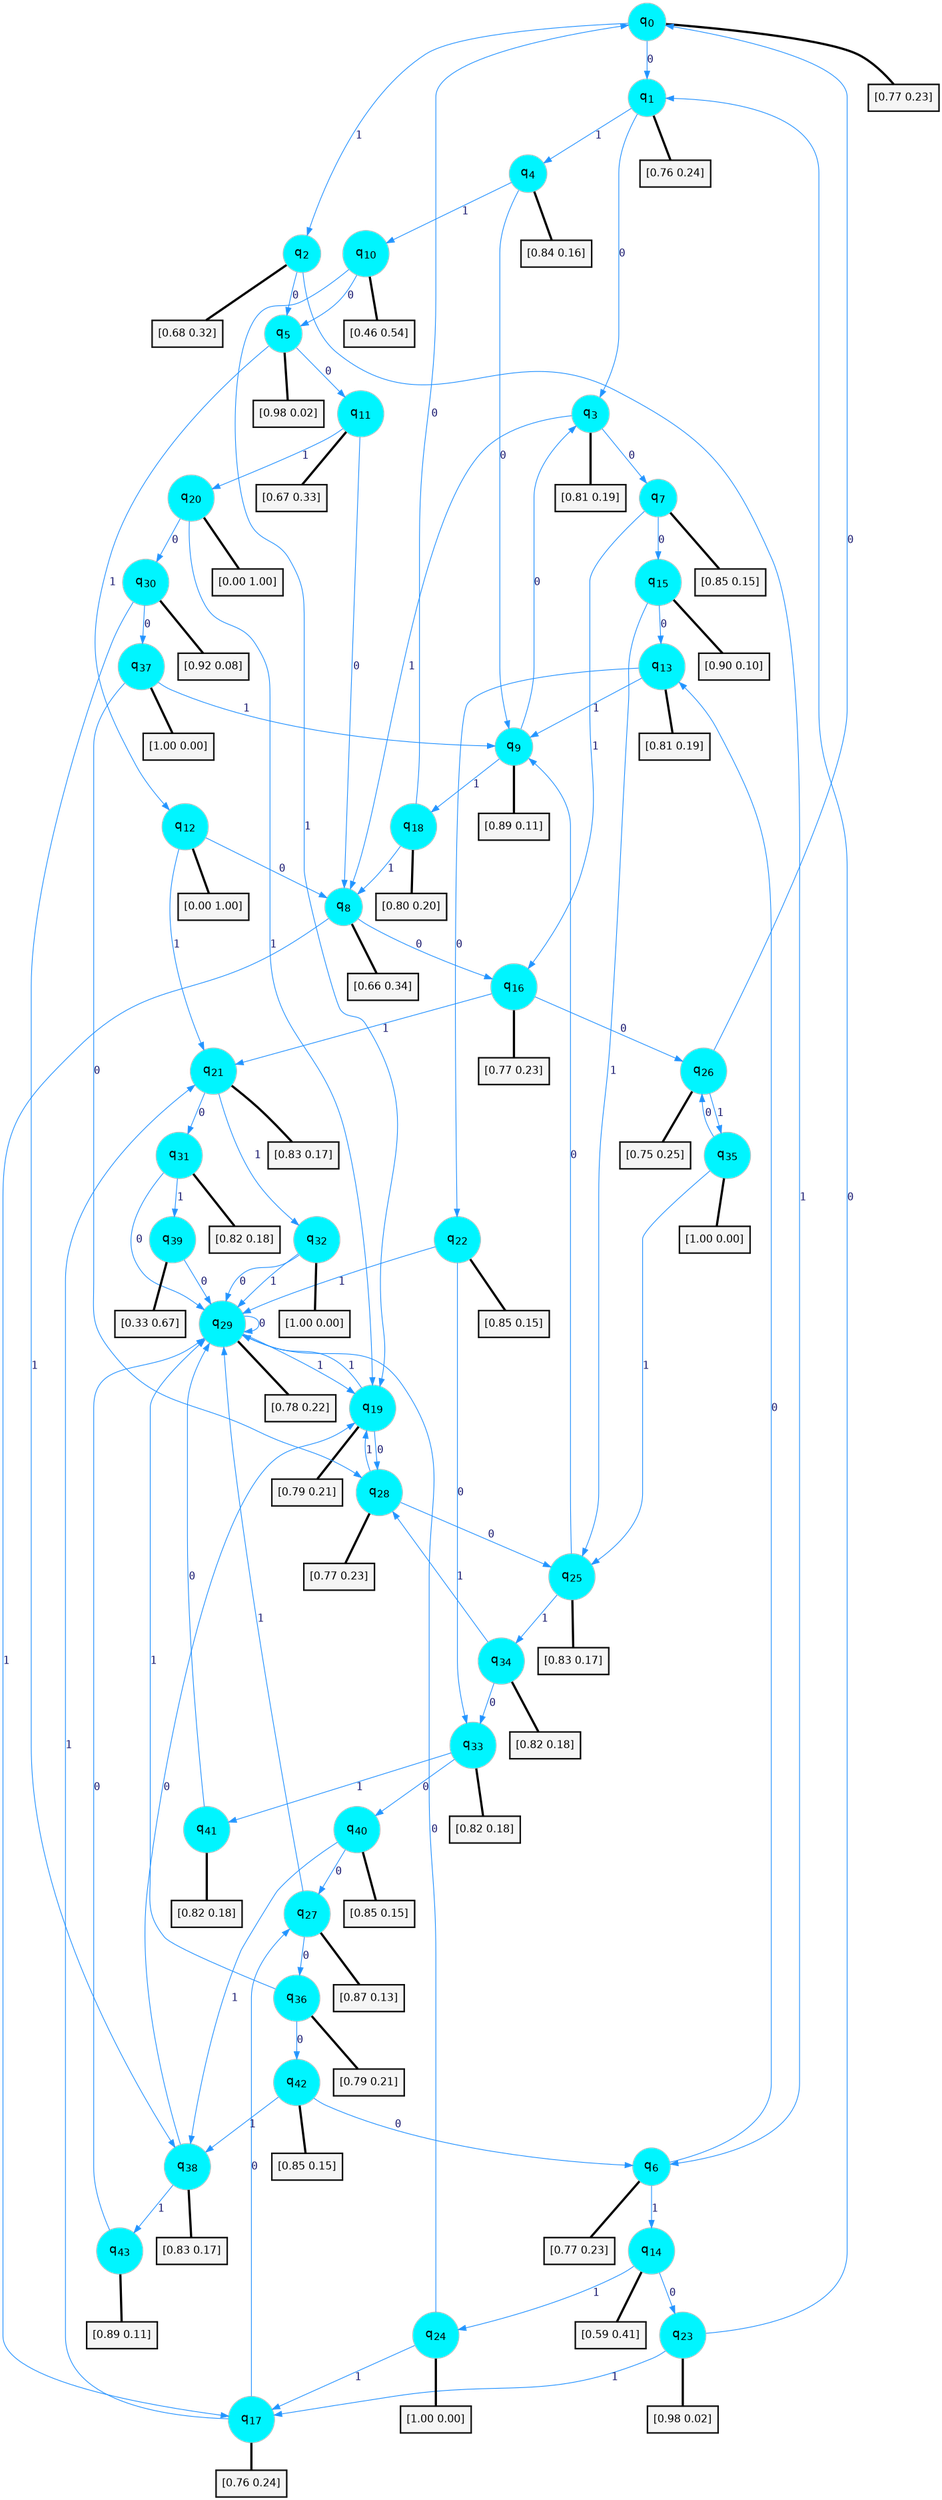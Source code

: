 digraph G {
graph [
bgcolor=transparent, dpi=300, rankdir=TD, size="40,25"];
node [
color=gray, fillcolor=turquoise1, fontcolor=black, fontname=Helvetica, fontsize=16, fontweight=bold, shape=circle, style=filled];
edge [
arrowsize=1, color=dodgerblue1, fontcolor=midnightblue, fontname=courier, fontweight=bold, penwidth=1, style=solid, weight=20];
0[label=<q<SUB>0</SUB>>];
1[label=<q<SUB>1</SUB>>];
2[label=<q<SUB>2</SUB>>];
3[label=<q<SUB>3</SUB>>];
4[label=<q<SUB>4</SUB>>];
5[label=<q<SUB>5</SUB>>];
6[label=<q<SUB>6</SUB>>];
7[label=<q<SUB>7</SUB>>];
8[label=<q<SUB>8</SUB>>];
9[label=<q<SUB>9</SUB>>];
10[label=<q<SUB>10</SUB>>];
11[label=<q<SUB>11</SUB>>];
12[label=<q<SUB>12</SUB>>];
13[label=<q<SUB>13</SUB>>];
14[label=<q<SUB>14</SUB>>];
15[label=<q<SUB>15</SUB>>];
16[label=<q<SUB>16</SUB>>];
17[label=<q<SUB>17</SUB>>];
18[label=<q<SUB>18</SUB>>];
19[label=<q<SUB>19</SUB>>];
20[label=<q<SUB>20</SUB>>];
21[label=<q<SUB>21</SUB>>];
22[label=<q<SUB>22</SUB>>];
23[label=<q<SUB>23</SUB>>];
24[label=<q<SUB>24</SUB>>];
25[label=<q<SUB>25</SUB>>];
26[label=<q<SUB>26</SUB>>];
27[label=<q<SUB>27</SUB>>];
28[label=<q<SUB>28</SUB>>];
29[label=<q<SUB>29</SUB>>];
30[label=<q<SUB>30</SUB>>];
31[label=<q<SUB>31</SUB>>];
32[label=<q<SUB>32</SUB>>];
33[label=<q<SUB>33</SUB>>];
34[label=<q<SUB>34</SUB>>];
35[label=<q<SUB>35</SUB>>];
36[label=<q<SUB>36</SUB>>];
37[label=<q<SUB>37</SUB>>];
38[label=<q<SUB>38</SUB>>];
39[label=<q<SUB>39</SUB>>];
40[label=<q<SUB>40</SUB>>];
41[label=<q<SUB>41</SUB>>];
42[label=<q<SUB>42</SUB>>];
43[label=<q<SUB>43</SUB>>];
44[label="[0.77 0.23]", shape=box,fontcolor=black, fontname=Helvetica, fontsize=14, penwidth=2, fillcolor=whitesmoke,color=black];
45[label="[0.76 0.24]", shape=box,fontcolor=black, fontname=Helvetica, fontsize=14, penwidth=2, fillcolor=whitesmoke,color=black];
46[label="[0.68 0.32]", shape=box,fontcolor=black, fontname=Helvetica, fontsize=14, penwidth=2, fillcolor=whitesmoke,color=black];
47[label="[0.81 0.19]", shape=box,fontcolor=black, fontname=Helvetica, fontsize=14, penwidth=2, fillcolor=whitesmoke,color=black];
48[label="[0.84 0.16]", shape=box,fontcolor=black, fontname=Helvetica, fontsize=14, penwidth=2, fillcolor=whitesmoke,color=black];
49[label="[0.98 0.02]", shape=box,fontcolor=black, fontname=Helvetica, fontsize=14, penwidth=2, fillcolor=whitesmoke,color=black];
50[label="[0.77 0.23]", shape=box,fontcolor=black, fontname=Helvetica, fontsize=14, penwidth=2, fillcolor=whitesmoke,color=black];
51[label="[0.85 0.15]", shape=box,fontcolor=black, fontname=Helvetica, fontsize=14, penwidth=2, fillcolor=whitesmoke,color=black];
52[label="[0.66 0.34]", shape=box,fontcolor=black, fontname=Helvetica, fontsize=14, penwidth=2, fillcolor=whitesmoke,color=black];
53[label="[0.89 0.11]", shape=box,fontcolor=black, fontname=Helvetica, fontsize=14, penwidth=2, fillcolor=whitesmoke,color=black];
54[label="[0.46 0.54]", shape=box,fontcolor=black, fontname=Helvetica, fontsize=14, penwidth=2, fillcolor=whitesmoke,color=black];
55[label="[0.67 0.33]", shape=box,fontcolor=black, fontname=Helvetica, fontsize=14, penwidth=2, fillcolor=whitesmoke,color=black];
56[label="[0.00 1.00]", shape=box,fontcolor=black, fontname=Helvetica, fontsize=14, penwidth=2, fillcolor=whitesmoke,color=black];
57[label="[0.81 0.19]", shape=box,fontcolor=black, fontname=Helvetica, fontsize=14, penwidth=2, fillcolor=whitesmoke,color=black];
58[label="[0.59 0.41]", shape=box,fontcolor=black, fontname=Helvetica, fontsize=14, penwidth=2, fillcolor=whitesmoke,color=black];
59[label="[0.90 0.10]", shape=box,fontcolor=black, fontname=Helvetica, fontsize=14, penwidth=2, fillcolor=whitesmoke,color=black];
60[label="[0.77 0.23]", shape=box,fontcolor=black, fontname=Helvetica, fontsize=14, penwidth=2, fillcolor=whitesmoke,color=black];
61[label="[0.76 0.24]", shape=box,fontcolor=black, fontname=Helvetica, fontsize=14, penwidth=2, fillcolor=whitesmoke,color=black];
62[label="[0.80 0.20]", shape=box,fontcolor=black, fontname=Helvetica, fontsize=14, penwidth=2, fillcolor=whitesmoke,color=black];
63[label="[0.79 0.21]", shape=box,fontcolor=black, fontname=Helvetica, fontsize=14, penwidth=2, fillcolor=whitesmoke,color=black];
64[label="[0.00 1.00]", shape=box,fontcolor=black, fontname=Helvetica, fontsize=14, penwidth=2, fillcolor=whitesmoke,color=black];
65[label="[0.83 0.17]", shape=box,fontcolor=black, fontname=Helvetica, fontsize=14, penwidth=2, fillcolor=whitesmoke,color=black];
66[label="[0.85 0.15]", shape=box,fontcolor=black, fontname=Helvetica, fontsize=14, penwidth=2, fillcolor=whitesmoke,color=black];
67[label="[0.98 0.02]", shape=box,fontcolor=black, fontname=Helvetica, fontsize=14, penwidth=2, fillcolor=whitesmoke,color=black];
68[label="[1.00 0.00]", shape=box,fontcolor=black, fontname=Helvetica, fontsize=14, penwidth=2, fillcolor=whitesmoke,color=black];
69[label="[0.83 0.17]", shape=box,fontcolor=black, fontname=Helvetica, fontsize=14, penwidth=2, fillcolor=whitesmoke,color=black];
70[label="[0.75 0.25]", shape=box,fontcolor=black, fontname=Helvetica, fontsize=14, penwidth=2, fillcolor=whitesmoke,color=black];
71[label="[0.87 0.13]", shape=box,fontcolor=black, fontname=Helvetica, fontsize=14, penwidth=2, fillcolor=whitesmoke,color=black];
72[label="[0.77 0.23]", shape=box,fontcolor=black, fontname=Helvetica, fontsize=14, penwidth=2, fillcolor=whitesmoke,color=black];
73[label="[0.78 0.22]", shape=box,fontcolor=black, fontname=Helvetica, fontsize=14, penwidth=2, fillcolor=whitesmoke,color=black];
74[label="[0.92 0.08]", shape=box,fontcolor=black, fontname=Helvetica, fontsize=14, penwidth=2, fillcolor=whitesmoke,color=black];
75[label="[0.82 0.18]", shape=box,fontcolor=black, fontname=Helvetica, fontsize=14, penwidth=2, fillcolor=whitesmoke,color=black];
76[label="[1.00 0.00]", shape=box,fontcolor=black, fontname=Helvetica, fontsize=14, penwidth=2, fillcolor=whitesmoke,color=black];
77[label="[0.82 0.18]", shape=box,fontcolor=black, fontname=Helvetica, fontsize=14, penwidth=2, fillcolor=whitesmoke,color=black];
78[label="[0.82 0.18]", shape=box,fontcolor=black, fontname=Helvetica, fontsize=14, penwidth=2, fillcolor=whitesmoke,color=black];
79[label="[1.00 0.00]", shape=box,fontcolor=black, fontname=Helvetica, fontsize=14, penwidth=2, fillcolor=whitesmoke,color=black];
80[label="[0.79 0.21]", shape=box,fontcolor=black, fontname=Helvetica, fontsize=14, penwidth=2, fillcolor=whitesmoke,color=black];
81[label="[1.00 0.00]", shape=box,fontcolor=black, fontname=Helvetica, fontsize=14, penwidth=2, fillcolor=whitesmoke,color=black];
82[label="[0.83 0.17]", shape=box,fontcolor=black, fontname=Helvetica, fontsize=14, penwidth=2, fillcolor=whitesmoke,color=black];
83[label="[0.33 0.67]", shape=box,fontcolor=black, fontname=Helvetica, fontsize=14, penwidth=2, fillcolor=whitesmoke,color=black];
84[label="[0.85 0.15]", shape=box,fontcolor=black, fontname=Helvetica, fontsize=14, penwidth=2, fillcolor=whitesmoke,color=black];
85[label="[0.82 0.18]", shape=box,fontcolor=black, fontname=Helvetica, fontsize=14, penwidth=2, fillcolor=whitesmoke,color=black];
86[label="[0.85 0.15]", shape=box,fontcolor=black, fontname=Helvetica, fontsize=14, penwidth=2, fillcolor=whitesmoke,color=black];
87[label="[0.89 0.11]", shape=box,fontcolor=black, fontname=Helvetica, fontsize=14, penwidth=2, fillcolor=whitesmoke,color=black];
0->1 [label=0];
0->2 [label=1];
0->44 [arrowhead=none, penwidth=3,color=black];
1->3 [label=0];
1->4 [label=1];
1->45 [arrowhead=none, penwidth=3,color=black];
2->5 [label=0];
2->6 [label=1];
2->46 [arrowhead=none, penwidth=3,color=black];
3->7 [label=0];
3->8 [label=1];
3->47 [arrowhead=none, penwidth=3,color=black];
4->9 [label=0];
4->10 [label=1];
4->48 [arrowhead=none, penwidth=3,color=black];
5->11 [label=0];
5->12 [label=1];
5->49 [arrowhead=none, penwidth=3,color=black];
6->13 [label=0];
6->14 [label=1];
6->50 [arrowhead=none, penwidth=3,color=black];
7->15 [label=0];
7->16 [label=1];
7->51 [arrowhead=none, penwidth=3,color=black];
8->16 [label=0];
8->17 [label=1];
8->52 [arrowhead=none, penwidth=3,color=black];
9->3 [label=0];
9->18 [label=1];
9->53 [arrowhead=none, penwidth=3,color=black];
10->5 [label=0];
10->19 [label=1];
10->54 [arrowhead=none, penwidth=3,color=black];
11->8 [label=0];
11->20 [label=1];
11->55 [arrowhead=none, penwidth=3,color=black];
12->8 [label=0];
12->21 [label=1];
12->56 [arrowhead=none, penwidth=3,color=black];
13->22 [label=0];
13->9 [label=1];
13->57 [arrowhead=none, penwidth=3,color=black];
14->23 [label=0];
14->24 [label=1];
14->58 [arrowhead=none, penwidth=3,color=black];
15->13 [label=0];
15->25 [label=1];
15->59 [arrowhead=none, penwidth=3,color=black];
16->26 [label=0];
16->21 [label=1];
16->60 [arrowhead=none, penwidth=3,color=black];
17->27 [label=0];
17->21 [label=1];
17->61 [arrowhead=none, penwidth=3,color=black];
18->0 [label=0];
18->8 [label=1];
18->62 [arrowhead=none, penwidth=3,color=black];
19->28 [label=0];
19->29 [label=1];
19->63 [arrowhead=none, penwidth=3,color=black];
20->30 [label=0];
20->19 [label=1];
20->64 [arrowhead=none, penwidth=3,color=black];
21->31 [label=0];
21->32 [label=1];
21->65 [arrowhead=none, penwidth=3,color=black];
22->33 [label=0];
22->29 [label=1];
22->66 [arrowhead=none, penwidth=3,color=black];
23->1 [label=0];
23->17 [label=1];
23->67 [arrowhead=none, penwidth=3,color=black];
24->29 [label=0];
24->17 [label=1];
24->68 [arrowhead=none, penwidth=3,color=black];
25->9 [label=0];
25->34 [label=1];
25->69 [arrowhead=none, penwidth=3,color=black];
26->0 [label=0];
26->35 [label=1];
26->70 [arrowhead=none, penwidth=3,color=black];
27->36 [label=0];
27->29 [label=1];
27->71 [arrowhead=none, penwidth=3,color=black];
28->25 [label=0];
28->19 [label=1];
28->72 [arrowhead=none, penwidth=3,color=black];
29->29 [label=0];
29->19 [label=1];
29->73 [arrowhead=none, penwidth=3,color=black];
30->37 [label=0];
30->38 [label=1];
30->74 [arrowhead=none, penwidth=3,color=black];
31->29 [label=0];
31->39 [label=1];
31->75 [arrowhead=none, penwidth=3,color=black];
32->29 [label=0];
32->29 [label=1];
32->76 [arrowhead=none, penwidth=3,color=black];
33->40 [label=0];
33->41 [label=1];
33->77 [arrowhead=none, penwidth=3,color=black];
34->33 [label=0];
34->28 [label=1];
34->78 [arrowhead=none, penwidth=3,color=black];
35->26 [label=0];
35->25 [label=1];
35->79 [arrowhead=none, penwidth=3,color=black];
36->42 [label=0];
36->29 [label=1];
36->80 [arrowhead=none, penwidth=3,color=black];
37->28 [label=0];
37->9 [label=1];
37->81 [arrowhead=none, penwidth=3,color=black];
38->19 [label=0];
38->43 [label=1];
38->82 [arrowhead=none, penwidth=3,color=black];
39->29 [label=0];
39->83 [arrowhead=none, penwidth=3,color=black];
40->27 [label=0];
40->38 [label=1];
40->84 [arrowhead=none, penwidth=3,color=black];
41->29 [label=0];
41->85 [arrowhead=none, penwidth=3,color=black];
42->6 [label=0];
42->38 [label=1];
42->86 [arrowhead=none, penwidth=3,color=black];
43->29 [label=0];
43->87 [arrowhead=none, penwidth=3,color=black];
}
